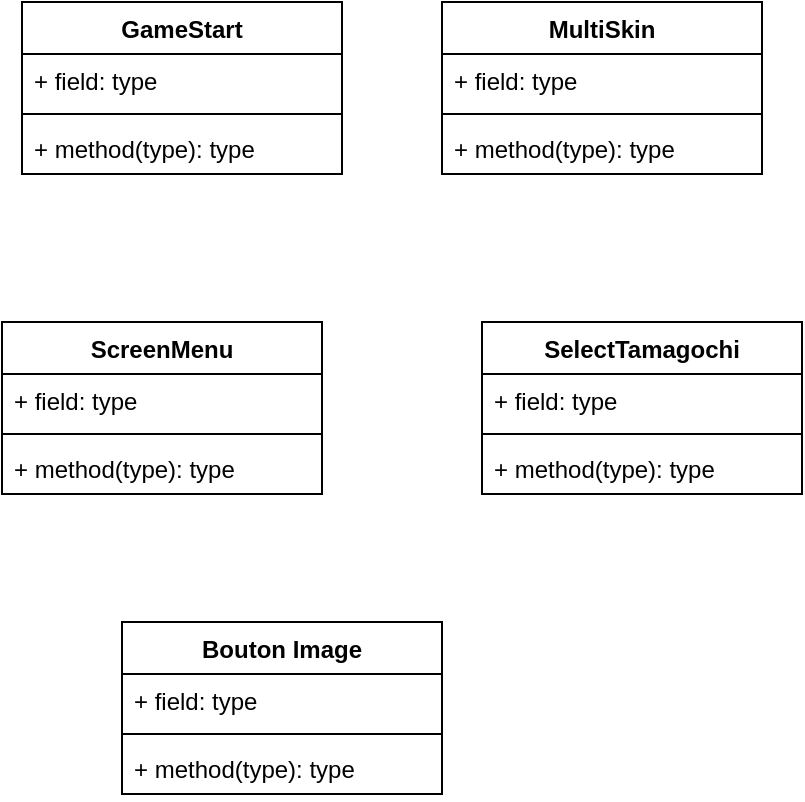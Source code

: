 <mxfile version="21.7.5" type="github" pages="2">
  <diagram name="Page-1" id="A8WbYLxeXYT_SSvVJtiG">
    <mxGraphModel dx="474" dy="747" grid="1" gridSize="10" guides="1" tooltips="1" connect="1" arrows="1" fold="1" page="1" pageScale="1" pageWidth="827" pageHeight="1169" math="0" shadow="0">
      <root>
        <mxCell id="0" />
        <mxCell id="1" parent="0" />
        <mxCell id="53e7pyS3GJmurf687vmz-5" value="GameStart" style="swimlane;fontStyle=1;align=center;verticalAlign=top;childLayout=stackLayout;horizontal=1;startSize=26;horizontalStack=0;resizeParent=1;resizeParentMax=0;resizeLast=0;collapsible=1;marginBottom=0;whiteSpace=wrap;html=1;" vertex="1" parent="1">
          <mxGeometry x="140" y="100" width="160" height="86" as="geometry" />
        </mxCell>
        <mxCell id="53e7pyS3GJmurf687vmz-6" value="+ field: type" style="text;strokeColor=none;fillColor=none;align=left;verticalAlign=top;spacingLeft=4;spacingRight=4;overflow=hidden;rotatable=0;points=[[0,0.5],[1,0.5]];portConstraint=eastwest;whiteSpace=wrap;html=1;" vertex="1" parent="53e7pyS3GJmurf687vmz-5">
          <mxGeometry y="26" width="160" height="26" as="geometry" />
        </mxCell>
        <mxCell id="53e7pyS3GJmurf687vmz-7" value="" style="line;strokeWidth=1;fillColor=none;align=left;verticalAlign=middle;spacingTop=-1;spacingLeft=3;spacingRight=3;rotatable=0;labelPosition=right;points=[];portConstraint=eastwest;strokeColor=inherit;" vertex="1" parent="53e7pyS3GJmurf687vmz-5">
          <mxGeometry y="52" width="160" height="8" as="geometry" />
        </mxCell>
        <mxCell id="53e7pyS3GJmurf687vmz-8" value="+ method(type): type" style="text;strokeColor=none;fillColor=none;align=left;verticalAlign=top;spacingLeft=4;spacingRight=4;overflow=hidden;rotatable=0;points=[[0,0.5],[1,0.5]];portConstraint=eastwest;whiteSpace=wrap;html=1;" vertex="1" parent="53e7pyS3GJmurf687vmz-5">
          <mxGeometry y="60" width="160" height="26" as="geometry" />
        </mxCell>
        <mxCell id="53e7pyS3GJmurf687vmz-9" value="&lt;div&gt;MultiSkin&lt;/div&gt;" style="swimlane;fontStyle=1;align=center;verticalAlign=top;childLayout=stackLayout;horizontal=1;startSize=26;horizontalStack=0;resizeParent=1;resizeParentMax=0;resizeLast=0;collapsible=1;marginBottom=0;whiteSpace=wrap;html=1;" vertex="1" parent="1">
          <mxGeometry x="350" y="100" width="160" height="86" as="geometry" />
        </mxCell>
        <mxCell id="53e7pyS3GJmurf687vmz-10" value="+ field: type" style="text;strokeColor=none;fillColor=none;align=left;verticalAlign=top;spacingLeft=4;spacingRight=4;overflow=hidden;rotatable=0;points=[[0,0.5],[1,0.5]];portConstraint=eastwest;whiteSpace=wrap;html=1;" vertex="1" parent="53e7pyS3GJmurf687vmz-9">
          <mxGeometry y="26" width="160" height="26" as="geometry" />
        </mxCell>
        <mxCell id="53e7pyS3GJmurf687vmz-11" value="" style="line;strokeWidth=1;fillColor=none;align=left;verticalAlign=middle;spacingTop=-1;spacingLeft=3;spacingRight=3;rotatable=0;labelPosition=right;points=[];portConstraint=eastwest;strokeColor=inherit;" vertex="1" parent="53e7pyS3GJmurf687vmz-9">
          <mxGeometry y="52" width="160" height="8" as="geometry" />
        </mxCell>
        <mxCell id="53e7pyS3GJmurf687vmz-12" value="+ method(type): type" style="text;strokeColor=none;fillColor=none;align=left;verticalAlign=top;spacingLeft=4;spacingRight=4;overflow=hidden;rotatable=0;points=[[0,0.5],[1,0.5]];portConstraint=eastwest;whiteSpace=wrap;html=1;" vertex="1" parent="53e7pyS3GJmurf687vmz-9">
          <mxGeometry y="60" width="160" height="26" as="geometry" />
        </mxCell>
        <mxCell id="VLJihhwl7iaNhx-J2oQQ-1" value="ScreenMenu" style="swimlane;fontStyle=1;align=center;verticalAlign=top;childLayout=stackLayout;horizontal=1;startSize=26;horizontalStack=0;resizeParent=1;resizeParentMax=0;resizeLast=0;collapsible=1;marginBottom=0;whiteSpace=wrap;html=1;" vertex="1" parent="1">
          <mxGeometry x="130" y="260" width="160" height="86" as="geometry" />
        </mxCell>
        <mxCell id="VLJihhwl7iaNhx-J2oQQ-2" value="+ field: type" style="text;strokeColor=none;fillColor=none;align=left;verticalAlign=top;spacingLeft=4;spacingRight=4;overflow=hidden;rotatable=0;points=[[0,0.5],[1,0.5]];portConstraint=eastwest;whiteSpace=wrap;html=1;" vertex="1" parent="VLJihhwl7iaNhx-J2oQQ-1">
          <mxGeometry y="26" width="160" height="26" as="geometry" />
        </mxCell>
        <mxCell id="VLJihhwl7iaNhx-J2oQQ-3" value="" style="line;strokeWidth=1;fillColor=none;align=left;verticalAlign=middle;spacingTop=-1;spacingLeft=3;spacingRight=3;rotatable=0;labelPosition=right;points=[];portConstraint=eastwest;strokeColor=inherit;" vertex="1" parent="VLJihhwl7iaNhx-J2oQQ-1">
          <mxGeometry y="52" width="160" height="8" as="geometry" />
        </mxCell>
        <mxCell id="VLJihhwl7iaNhx-J2oQQ-4" value="+ method(type): type" style="text;strokeColor=none;fillColor=none;align=left;verticalAlign=top;spacingLeft=4;spacingRight=4;overflow=hidden;rotatable=0;points=[[0,0.5],[1,0.5]];portConstraint=eastwest;whiteSpace=wrap;html=1;" vertex="1" parent="VLJihhwl7iaNhx-J2oQQ-1">
          <mxGeometry y="60" width="160" height="26" as="geometry" />
        </mxCell>
        <mxCell id="VLJihhwl7iaNhx-J2oQQ-5" value="SelectTamagochi" style="swimlane;fontStyle=1;align=center;verticalAlign=top;childLayout=stackLayout;horizontal=1;startSize=26;horizontalStack=0;resizeParent=1;resizeParentMax=0;resizeLast=0;collapsible=1;marginBottom=0;whiteSpace=wrap;html=1;" vertex="1" parent="1">
          <mxGeometry x="370" y="260" width="160" height="86" as="geometry" />
        </mxCell>
        <mxCell id="VLJihhwl7iaNhx-J2oQQ-6" value="+ field: type" style="text;strokeColor=none;fillColor=none;align=left;verticalAlign=top;spacingLeft=4;spacingRight=4;overflow=hidden;rotatable=0;points=[[0,0.5],[1,0.5]];portConstraint=eastwest;whiteSpace=wrap;html=1;" vertex="1" parent="VLJihhwl7iaNhx-J2oQQ-5">
          <mxGeometry y="26" width="160" height="26" as="geometry" />
        </mxCell>
        <mxCell id="VLJihhwl7iaNhx-J2oQQ-7" value="" style="line;strokeWidth=1;fillColor=none;align=left;verticalAlign=middle;spacingTop=-1;spacingLeft=3;spacingRight=3;rotatable=0;labelPosition=right;points=[];portConstraint=eastwest;strokeColor=inherit;" vertex="1" parent="VLJihhwl7iaNhx-J2oQQ-5">
          <mxGeometry y="52" width="160" height="8" as="geometry" />
        </mxCell>
        <mxCell id="VLJihhwl7iaNhx-J2oQQ-8" value="+ method(type): type" style="text;strokeColor=none;fillColor=none;align=left;verticalAlign=top;spacingLeft=4;spacingRight=4;overflow=hidden;rotatable=0;points=[[0,0.5],[1,0.5]];portConstraint=eastwest;whiteSpace=wrap;html=1;" vertex="1" parent="VLJihhwl7iaNhx-J2oQQ-5">
          <mxGeometry y="60" width="160" height="26" as="geometry" />
        </mxCell>
        <mxCell id="VLJihhwl7iaNhx-J2oQQ-9" value="Bouton Image" style="swimlane;fontStyle=1;align=center;verticalAlign=top;childLayout=stackLayout;horizontal=1;startSize=26;horizontalStack=0;resizeParent=1;resizeParentMax=0;resizeLast=0;collapsible=1;marginBottom=0;whiteSpace=wrap;html=1;" vertex="1" parent="1">
          <mxGeometry x="190" y="410" width="160" height="86" as="geometry" />
        </mxCell>
        <mxCell id="VLJihhwl7iaNhx-J2oQQ-10" value="+ field: type" style="text;strokeColor=none;fillColor=none;align=left;verticalAlign=top;spacingLeft=4;spacingRight=4;overflow=hidden;rotatable=0;points=[[0,0.5],[1,0.5]];portConstraint=eastwest;whiteSpace=wrap;html=1;" vertex="1" parent="VLJihhwl7iaNhx-J2oQQ-9">
          <mxGeometry y="26" width="160" height="26" as="geometry" />
        </mxCell>
        <mxCell id="VLJihhwl7iaNhx-J2oQQ-11" value="" style="line;strokeWidth=1;fillColor=none;align=left;verticalAlign=middle;spacingTop=-1;spacingLeft=3;spacingRight=3;rotatable=0;labelPosition=right;points=[];portConstraint=eastwest;strokeColor=inherit;" vertex="1" parent="VLJihhwl7iaNhx-J2oQQ-9">
          <mxGeometry y="52" width="160" height="8" as="geometry" />
        </mxCell>
        <mxCell id="VLJihhwl7iaNhx-J2oQQ-12" value="+ method(type): type" style="text;strokeColor=none;fillColor=none;align=left;verticalAlign=top;spacingLeft=4;spacingRight=4;overflow=hidden;rotatable=0;points=[[0,0.5],[1,0.5]];portConstraint=eastwest;whiteSpace=wrap;html=1;" vertex="1" parent="VLJihhwl7iaNhx-J2oQQ-9">
          <mxGeometry y="60" width="160" height="26" as="geometry" />
        </mxCell>
      </root>
    </mxGraphModel>
  </diagram>
  <diagram id="AY7ozsb0nTxLQEQO-qp8" name="Page-2">
    <mxGraphModel dx="474" dy="747" grid="1" gridSize="10" guides="1" tooltips="1" connect="1" arrows="1" fold="1" page="1" pageScale="1" pageWidth="827" pageHeight="1169" math="0" shadow="0">
      <root>
        <mxCell id="0" />
        <mxCell id="1" parent="0" />
      </root>
    </mxGraphModel>
  </diagram>
</mxfile>
